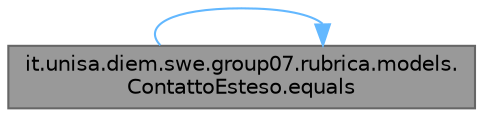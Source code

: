 digraph "it.unisa.diem.swe.group07.rubrica.models.ContattoEsteso.equals"
{
 // LATEX_PDF_SIZE
  bgcolor="transparent";
  edge [fontname=Helvetica,fontsize=10,labelfontname=Helvetica,labelfontsize=10];
  node [fontname=Helvetica,fontsize=10,shape=box,height=0.2,width=0.4];
  rankdir="RL";
  Node1 [id="Node000001",label="it.unisa.diem.swe.group07.rubrica.models.\lContattoEsteso.equals",height=0.2,width=0.4,color="gray40", fillcolor="grey60", style="filled", fontcolor="black",tooltip="verifica l'uguaglianza tra due oggetti di tipo \"ContattoEsteso\"."];
  Node1 -> Node1 [id="edge1_Node000001_Node000001",dir="back",color="steelblue1",style="solid",tooltip=" "];
}
